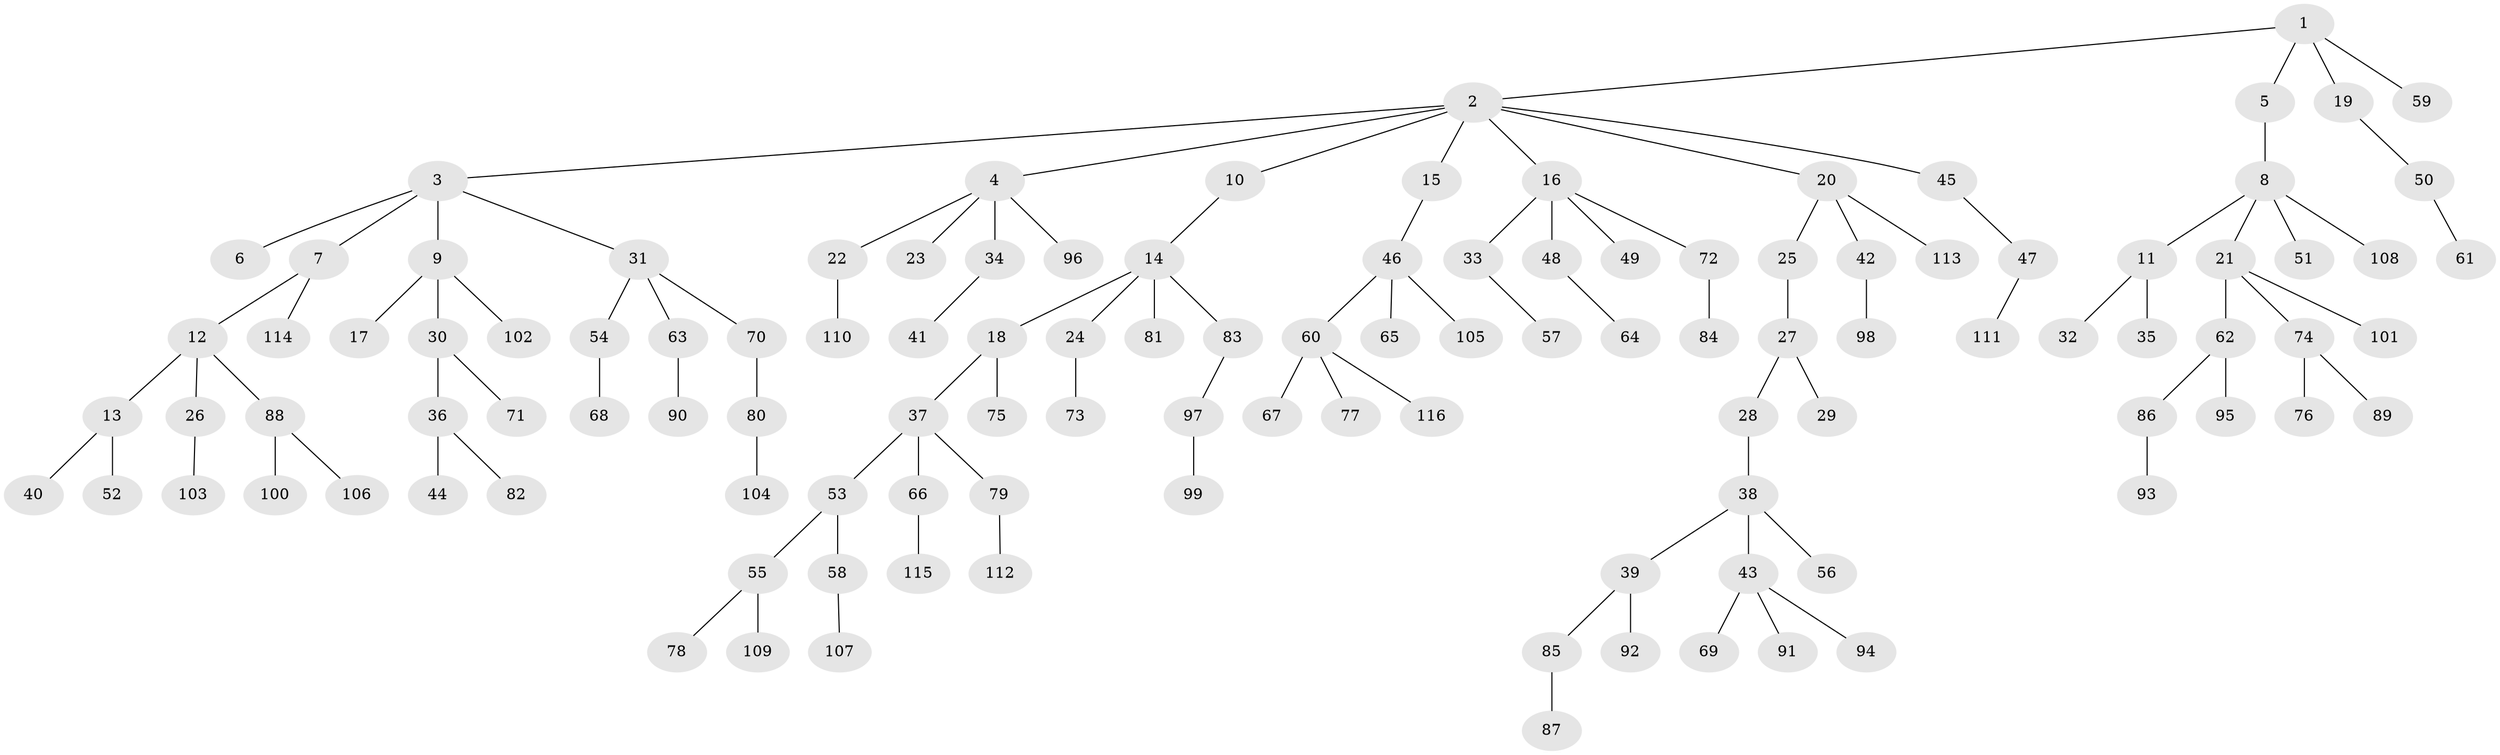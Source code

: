 // coarse degree distribution, {10: 0.012987012987012988, 7: 0.025974025974025976, 4: 0.05194805194805195, 2: 0.23376623376623376, 1: 0.5584415584415584, 5: 0.03896103896103896, 3: 0.07792207792207792}
// Generated by graph-tools (version 1.1) at 2025/24/03/03/25 07:24:06]
// undirected, 116 vertices, 115 edges
graph export_dot {
graph [start="1"]
  node [color=gray90,style=filled];
  1;
  2;
  3;
  4;
  5;
  6;
  7;
  8;
  9;
  10;
  11;
  12;
  13;
  14;
  15;
  16;
  17;
  18;
  19;
  20;
  21;
  22;
  23;
  24;
  25;
  26;
  27;
  28;
  29;
  30;
  31;
  32;
  33;
  34;
  35;
  36;
  37;
  38;
  39;
  40;
  41;
  42;
  43;
  44;
  45;
  46;
  47;
  48;
  49;
  50;
  51;
  52;
  53;
  54;
  55;
  56;
  57;
  58;
  59;
  60;
  61;
  62;
  63;
  64;
  65;
  66;
  67;
  68;
  69;
  70;
  71;
  72;
  73;
  74;
  75;
  76;
  77;
  78;
  79;
  80;
  81;
  82;
  83;
  84;
  85;
  86;
  87;
  88;
  89;
  90;
  91;
  92;
  93;
  94;
  95;
  96;
  97;
  98;
  99;
  100;
  101;
  102;
  103;
  104;
  105;
  106;
  107;
  108;
  109;
  110;
  111;
  112;
  113;
  114;
  115;
  116;
  1 -- 2;
  1 -- 5;
  1 -- 19;
  1 -- 59;
  2 -- 3;
  2 -- 4;
  2 -- 10;
  2 -- 15;
  2 -- 16;
  2 -- 20;
  2 -- 45;
  3 -- 6;
  3 -- 7;
  3 -- 9;
  3 -- 31;
  4 -- 22;
  4 -- 23;
  4 -- 34;
  4 -- 96;
  5 -- 8;
  7 -- 12;
  7 -- 114;
  8 -- 11;
  8 -- 21;
  8 -- 51;
  8 -- 108;
  9 -- 17;
  9 -- 30;
  9 -- 102;
  10 -- 14;
  11 -- 32;
  11 -- 35;
  12 -- 13;
  12 -- 26;
  12 -- 88;
  13 -- 40;
  13 -- 52;
  14 -- 18;
  14 -- 24;
  14 -- 81;
  14 -- 83;
  15 -- 46;
  16 -- 33;
  16 -- 48;
  16 -- 49;
  16 -- 72;
  18 -- 37;
  18 -- 75;
  19 -- 50;
  20 -- 25;
  20 -- 42;
  20 -- 113;
  21 -- 62;
  21 -- 74;
  21 -- 101;
  22 -- 110;
  24 -- 73;
  25 -- 27;
  26 -- 103;
  27 -- 28;
  27 -- 29;
  28 -- 38;
  30 -- 36;
  30 -- 71;
  31 -- 54;
  31 -- 63;
  31 -- 70;
  33 -- 57;
  34 -- 41;
  36 -- 44;
  36 -- 82;
  37 -- 53;
  37 -- 66;
  37 -- 79;
  38 -- 39;
  38 -- 43;
  38 -- 56;
  39 -- 85;
  39 -- 92;
  42 -- 98;
  43 -- 69;
  43 -- 91;
  43 -- 94;
  45 -- 47;
  46 -- 60;
  46 -- 65;
  46 -- 105;
  47 -- 111;
  48 -- 64;
  50 -- 61;
  53 -- 55;
  53 -- 58;
  54 -- 68;
  55 -- 78;
  55 -- 109;
  58 -- 107;
  60 -- 67;
  60 -- 77;
  60 -- 116;
  62 -- 86;
  62 -- 95;
  63 -- 90;
  66 -- 115;
  70 -- 80;
  72 -- 84;
  74 -- 76;
  74 -- 89;
  79 -- 112;
  80 -- 104;
  83 -- 97;
  85 -- 87;
  86 -- 93;
  88 -- 100;
  88 -- 106;
  97 -- 99;
}
